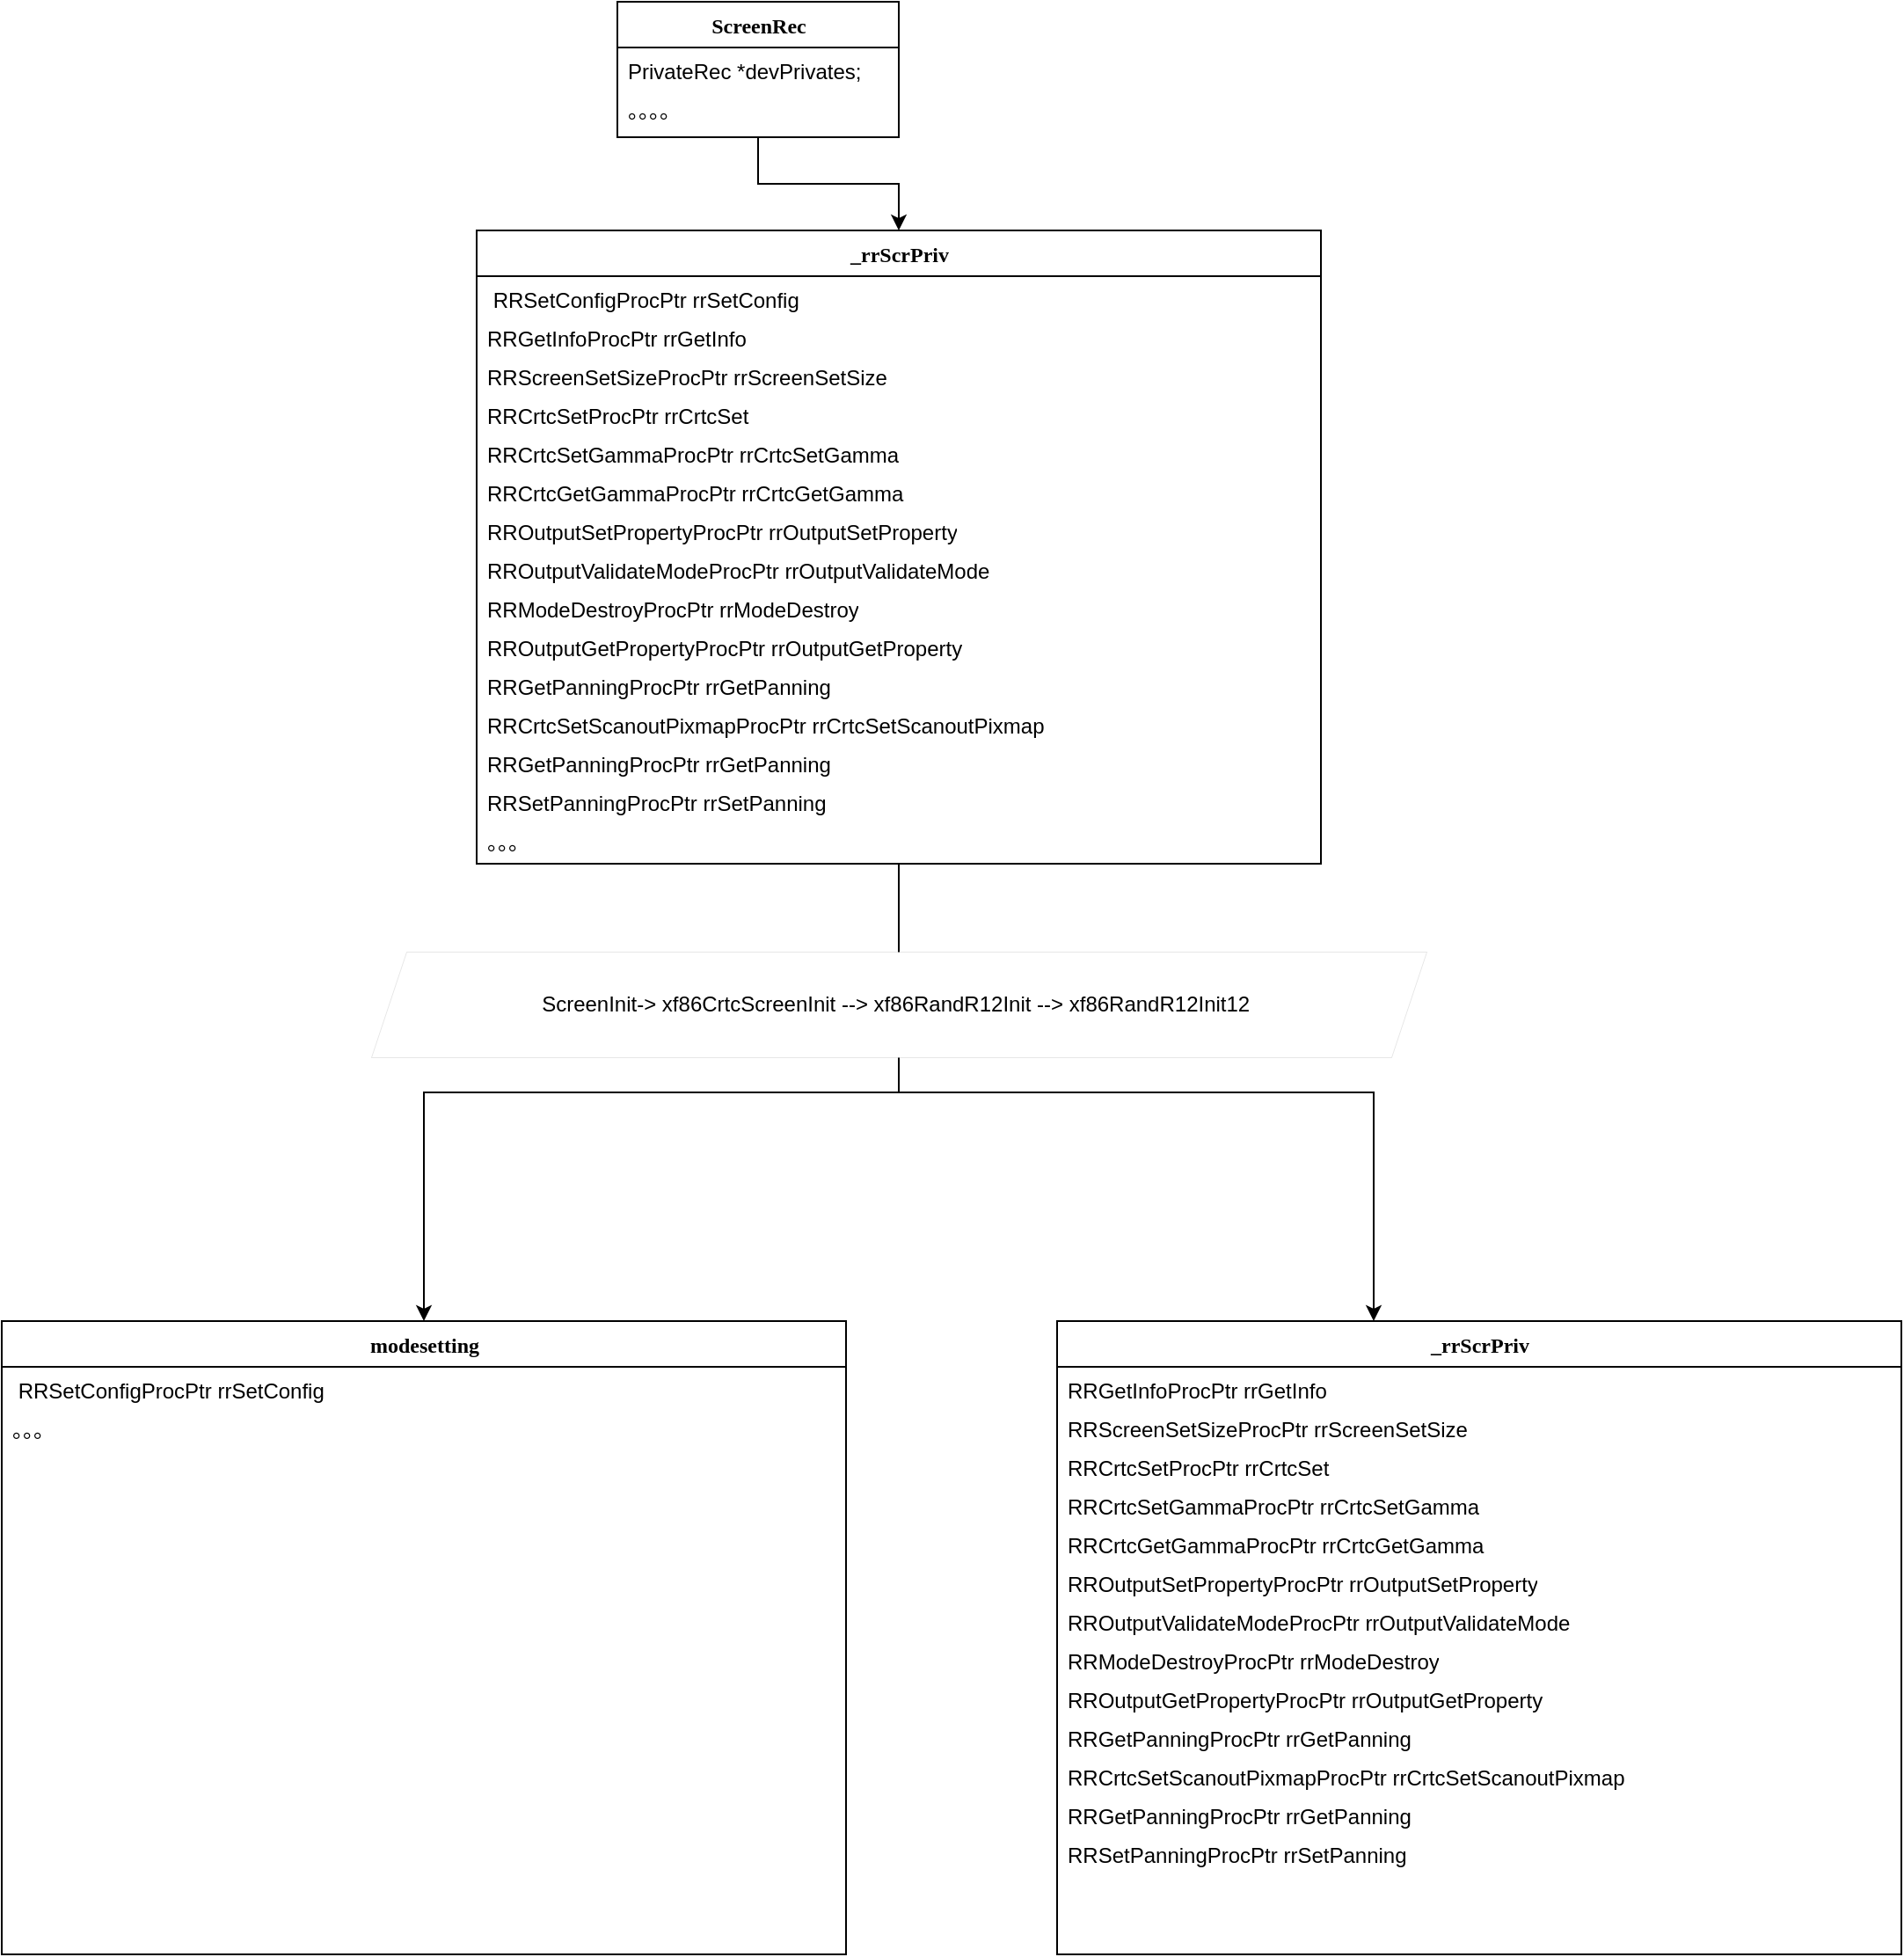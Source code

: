 <mxfile version="20.3.0" type="github">
  <diagram name="Page-1" id="9f46799a-70d6-7492-0946-bef42562c5a5">
    <mxGraphModel dx="1778" dy="2620" grid="1" gridSize="10" guides="1" tooltips="1" connect="1" arrows="1" fold="1" page="1" pageScale="2" pageWidth="1100" pageHeight="850" background="none" math="0" shadow="0">
      <root>
        <mxCell id="0" />
        <mxCell id="1" parent="0" />
        <mxCell id="ifsH5CPKWIjFdErkyUGp-15" value="" style="edgeStyle=orthogonalEdgeStyle;rounded=0;orthogonalLoop=1;jettySize=auto;html=1;" parent="1" source="78961159f06e98e8-17" target="ifsH5CPKWIjFdErkyUGp-12" edge="1">
          <mxGeometry relative="1" as="geometry" />
        </mxCell>
        <mxCell id="78961159f06e98e8-17" value="ScreenRec" style="swimlane;html=1;fontStyle=1;align=center;verticalAlign=top;childLayout=stackLayout;horizontal=1;startSize=26;horizontalStack=0;resizeParent=1;resizeLast=0;collapsible=1;marginBottom=0;swimlaneFillColor=#ffffff;rounded=0;shadow=0;comic=0;labelBackgroundColor=none;strokeWidth=1;fillColor=none;fontFamily=Verdana;fontSize=12" parent="1" vertex="1">
          <mxGeometry x="530" y="-1660" width="160" height="77" as="geometry">
            <mxRectangle x="90" y="83" width="100" height="30" as="alternateBounds" />
          </mxGeometry>
        </mxCell>
        <mxCell id="H6uiesWC6OOMEWxVu0ya-1" value="PrivateRec *devPrivates;" style="text;html=1;strokeColor=none;fillColor=none;align=left;verticalAlign=top;spacingLeft=4;spacingRight=4;whiteSpace=wrap;overflow=hidden;rotatable=0;points=[[0,0.5],[1,0.5]];portConstraint=eastwest;" parent="78961159f06e98e8-17" vertex="1">
          <mxGeometry y="26" width="160" height="22" as="geometry" />
        </mxCell>
        <mxCell id="H6uiesWC6OOMEWxVu0ya-2" value="。。。。" style="text;html=1;strokeColor=none;fillColor=none;align=left;verticalAlign=top;spacingLeft=4;spacingRight=4;whiteSpace=wrap;overflow=hidden;rotatable=0;points=[[0,0.5],[1,0.5]];portConstraint=eastwest;" parent="78961159f06e98e8-17" vertex="1">
          <mxGeometry y="48" width="160" height="22" as="geometry" />
        </mxCell>
        <mxCell id="eIq-5jb-f7xYE99UQsjY-32" value="" style="edgeStyle=orthogonalEdgeStyle;rounded=0;orthogonalLoop=1;jettySize=auto;html=1;" edge="1" parent="1" source="ifsH5CPKWIjFdErkyUGp-12" target="eIq-5jb-f7xYE99UQsjY-17">
          <mxGeometry relative="1" as="geometry">
            <Array as="points">
              <mxPoint x="690" y="-1040" />
              <mxPoint x="960" y="-1040" />
            </Array>
          </mxGeometry>
        </mxCell>
        <mxCell id="eIq-5jb-f7xYE99UQsjY-55" value="" style="edgeStyle=orthogonalEdgeStyle;rounded=0;orthogonalLoop=1;jettySize=auto;html=1;" edge="1" parent="1" source="ifsH5CPKWIjFdErkyUGp-12" target="eIq-5jb-f7xYE99UQsjY-39">
          <mxGeometry relative="1" as="geometry" />
        </mxCell>
        <mxCell id="ifsH5CPKWIjFdErkyUGp-12" value="_rrScrPriv" style="swimlane;html=1;fontStyle=1;align=center;verticalAlign=top;childLayout=stackLayout;horizontal=1;startSize=26;horizontalStack=0;resizeParent=1;resizeLast=0;collapsible=1;marginBottom=0;swimlaneFillColor=#ffffff;rounded=0;shadow=0;comic=0;labelBackgroundColor=none;strokeWidth=1;fillColor=none;fontFamily=Verdana;fontSize=12" parent="1" vertex="1">
          <mxGeometry x="450" y="-1530" width="480" height="360" as="geometry">
            <mxRectangle x="90" y="83" width="100" height="30" as="alternateBounds" />
          </mxGeometry>
        </mxCell>
        <mxCell id="ifsH5CPKWIjFdErkyUGp-13" value="&amp;nbsp;RRSetConfigProcPtr rrSetConfig" style="text;html=1;strokeColor=none;fillColor=none;align=left;verticalAlign=top;spacingLeft=4;spacingRight=4;whiteSpace=wrap;overflow=hidden;rotatable=0;points=[[0,0.5],[1,0.5]];portConstraint=eastwest;" parent="ifsH5CPKWIjFdErkyUGp-12" vertex="1">
          <mxGeometry y="26" width="480" height="22" as="geometry" />
        </mxCell>
        <mxCell id="ifsH5CPKWIjFdErkyUGp-18" value="RRGetInfoProcPtr rrGetInfo" style="text;html=1;strokeColor=none;fillColor=none;align=left;verticalAlign=top;spacingLeft=4;spacingRight=4;whiteSpace=wrap;overflow=hidden;rotatable=0;points=[[0,0.5],[1,0.5]];portConstraint=eastwest;" parent="ifsH5CPKWIjFdErkyUGp-12" vertex="1">
          <mxGeometry y="48" width="480" height="22" as="geometry" />
        </mxCell>
        <mxCell id="ifsH5CPKWIjFdErkyUGp-19" value="RRScreenSetSizeProcPtr rrScreenSetSize" style="text;html=1;strokeColor=none;fillColor=none;align=left;verticalAlign=top;spacingLeft=4;spacingRight=4;whiteSpace=wrap;overflow=hidden;rotatable=0;points=[[0,0.5],[1,0.5]];portConstraint=eastwest;" parent="ifsH5CPKWIjFdErkyUGp-12" vertex="1">
          <mxGeometry y="70" width="480" height="22" as="geometry" />
        </mxCell>
        <mxCell id="ifsH5CPKWIjFdErkyUGp-20" value="RRCrtcSetProcPtr rrCrtcSet" style="text;html=1;strokeColor=none;fillColor=none;align=left;verticalAlign=top;spacingLeft=4;spacingRight=4;whiteSpace=wrap;overflow=hidden;rotatable=0;points=[[0,0.5],[1,0.5]];portConstraint=eastwest;" parent="ifsH5CPKWIjFdErkyUGp-12" vertex="1">
          <mxGeometry y="92" width="480" height="22" as="geometry" />
        </mxCell>
        <mxCell id="ifsH5CPKWIjFdErkyUGp-21" value="RRCrtcSetGammaProcPtr rrCrtcSetGamma" style="text;html=1;strokeColor=none;fillColor=none;align=left;verticalAlign=top;spacingLeft=4;spacingRight=4;whiteSpace=wrap;overflow=hidden;rotatable=0;points=[[0,0.5],[1,0.5]];portConstraint=eastwest;" parent="ifsH5CPKWIjFdErkyUGp-12" vertex="1">
          <mxGeometry y="114" width="480" height="22" as="geometry" />
        </mxCell>
        <mxCell id="ifsH5CPKWIjFdErkyUGp-22" value="RRCrtcGetGammaProcPtr rrCrtcGetGamma" style="text;html=1;strokeColor=none;fillColor=none;align=left;verticalAlign=top;spacingLeft=4;spacingRight=4;whiteSpace=wrap;overflow=hidden;rotatable=0;points=[[0,0.5],[1,0.5]];portConstraint=eastwest;" parent="ifsH5CPKWIjFdErkyUGp-12" vertex="1">
          <mxGeometry y="136" width="480" height="22" as="geometry" />
        </mxCell>
        <mxCell id="ifsH5CPKWIjFdErkyUGp-23" value="RROutputSetPropertyProcPtr rrOutputSetProperty" style="text;html=1;strokeColor=none;fillColor=none;align=left;verticalAlign=top;spacingLeft=4;spacingRight=4;whiteSpace=wrap;overflow=hidden;rotatable=0;points=[[0,0.5],[1,0.5]];portConstraint=eastwest;" parent="ifsH5CPKWIjFdErkyUGp-12" vertex="1">
          <mxGeometry y="158" width="480" height="22" as="geometry" />
        </mxCell>
        <mxCell id="ifsH5CPKWIjFdErkyUGp-24" value="RROutputValidateModeProcPtr rrOutputValidateMode" style="text;html=1;strokeColor=none;fillColor=none;align=left;verticalAlign=top;spacingLeft=4;spacingRight=4;whiteSpace=wrap;overflow=hidden;rotatable=0;points=[[0,0.5],[1,0.5]];portConstraint=eastwest;" parent="ifsH5CPKWIjFdErkyUGp-12" vertex="1">
          <mxGeometry y="180" width="480" height="22" as="geometry" />
        </mxCell>
        <mxCell id="ifsH5CPKWIjFdErkyUGp-25" value="RRModeDestroyProcPtr rrModeDestroy" style="text;html=1;strokeColor=none;fillColor=none;align=left;verticalAlign=top;spacingLeft=4;spacingRight=4;whiteSpace=wrap;overflow=hidden;rotatable=0;points=[[0,0.5],[1,0.5]];portConstraint=eastwest;" parent="ifsH5CPKWIjFdErkyUGp-12" vertex="1">
          <mxGeometry y="202" width="480" height="22" as="geometry" />
        </mxCell>
        <mxCell id="ifsH5CPKWIjFdErkyUGp-26" value="RROutputGetPropertyProcPtr rrOutputGetProperty" style="text;html=1;strokeColor=none;fillColor=none;align=left;verticalAlign=top;spacingLeft=4;spacingRight=4;whiteSpace=wrap;overflow=hidden;rotatable=0;points=[[0,0.5],[1,0.5]];portConstraint=eastwest;" parent="ifsH5CPKWIjFdErkyUGp-12" vertex="1">
          <mxGeometry y="224" width="480" height="22" as="geometry" />
        </mxCell>
        <mxCell id="ifsH5CPKWIjFdErkyUGp-27" value="RRGetPanningProcPtr rrGetPanning" style="text;html=1;strokeColor=none;fillColor=none;align=left;verticalAlign=top;spacingLeft=4;spacingRight=4;whiteSpace=wrap;overflow=hidden;rotatable=0;points=[[0,0.5],[1,0.5]];portConstraint=eastwest;" parent="ifsH5CPKWIjFdErkyUGp-12" vertex="1">
          <mxGeometry y="246" width="480" height="22" as="geometry" />
        </mxCell>
        <mxCell id="ifsH5CPKWIjFdErkyUGp-28" value="RRCrtcSetScanoutPixmapProcPtr rrCrtcSetScanoutPixmap" style="text;html=1;strokeColor=none;fillColor=none;align=left;verticalAlign=top;spacingLeft=4;spacingRight=4;whiteSpace=wrap;overflow=hidden;rotatable=0;points=[[0,0.5],[1,0.5]];portConstraint=eastwest;" parent="ifsH5CPKWIjFdErkyUGp-12" vertex="1">
          <mxGeometry y="268" width="480" height="22" as="geometry" />
        </mxCell>
        <mxCell id="ifsH5CPKWIjFdErkyUGp-29" value="RRGetPanningProcPtr rrGetPanning" style="text;html=1;strokeColor=none;fillColor=none;align=left;verticalAlign=top;spacingLeft=4;spacingRight=4;whiteSpace=wrap;overflow=hidden;rotatable=0;points=[[0,0.5],[1,0.5]];portConstraint=eastwest;" parent="ifsH5CPKWIjFdErkyUGp-12" vertex="1">
          <mxGeometry y="290" width="480" height="22" as="geometry" />
        </mxCell>
        <mxCell id="eIq-5jb-f7xYE99UQsjY-33" value="RRSetPanningProcPtr rrSetPanning" style="text;html=1;strokeColor=none;fillColor=none;align=left;verticalAlign=top;spacingLeft=4;spacingRight=4;whiteSpace=wrap;overflow=hidden;rotatable=0;points=[[0,0.5],[1,0.5]];portConstraint=eastwest;" vertex="1" parent="ifsH5CPKWIjFdErkyUGp-12">
          <mxGeometry y="312" width="480" height="22" as="geometry" />
        </mxCell>
        <mxCell id="ifsH5CPKWIjFdErkyUGp-30" value="。。。" style="text;html=1;strokeColor=none;fillColor=none;align=left;verticalAlign=top;spacingLeft=4;spacingRight=4;whiteSpace=wrap;overflow=hidden;rotatable=0;points=[[0,0.5],[1,0.5]];portConstraint=eastwest;" parent="ifsH5CPKWIjFdErkyUGp-12" vertex="1">
          <mxGeometry y="334" width="480" height="22" as="geometry" />
        </mxCell>
        <mxCell id="eIq-5jb-f7xYE99UQsjY-17" value="_rrScrPriv" style="swimlane;html=1;fontStyle=1;align=center;verticalAlign=top;childLayout=stackLayout;horizontal=1;startSize=26;horizontalStack=0;resizeParent=1;resizeLast=0;collapsible=1;marginBottom=0;swimlaneFillColor=#ffffff;rounded=0;shadow=0;comic=0;labelBackgroundColor=none;strokeWidth=1;fillColor=none;fontFamily=Verdana;fontSize=12" vertex="1" parent="1">
          <mxGeometry x="780" y="-910" width="480" height="360" as="geometry">
            <mxRectangle x="90" y="83" width="100" height="30" as="alternateBounds" />
          </mxGeometry>
        </mxCell>
        <mxCell id="eIq-5jb-f7xYE99UQsjY-19" value="RRGetInfoProcPtr rrGetInfo" style="text;html=1;strokeColor=none;fillColor=none;align=left;verticalAlign=top;spacingLeft=4;spacingRight=4;whiteSpace=wrap;overflow=hidden;rotatable=0;points=[[0,0.5],[1,0.5]];portConstraint=eastwest;" vertex="1" parent="eIq-5jb-f7xYE99UQsjY-17">
          <mxGeometry y="26" width="480" height="22" as="geometry" />
        </mxCell>
        <mxCell id="eIq-5jb-f7xYE99UQsjY-20" value="RRScreenSetSizeProcPtr rrScreenSetSize" style="text;html=1;strokeColor=none;fillColor=none;align=left;verticalAlign=top;spacingLeft=4;spacingRight=4;whiteSpace=wrap;overflow=hidden;rotatable=0;points=[[0,0.5],[1,0.5]];portConstraint=eastwest;" vertex="1" parent="eIq-5jb-f7xYE99UQsjY-17">
          <mxGeometry y="48" width="480" height="22" as="geometry" />
        </mxCell>
        <mxCell id="eIq-5jb-f7xYE99UQsjY-21" value="RRCrtcSetProcPtr rrCrtcSet" style="text;html=1;strokeColor=none;fillColor=none;align=left;verticalAlign=top;spacingLeft=4;spacingRight=4;whiteSpace=wrap;overflow=hidden;rotatable=0;points=[[0,0.5],[1,0.5]];portConstraint=eastwest;" vertex="1" parent="eIq-5jb-f7xYE99UQsjY-17">
          <mxGeometry y="70" width="480" height="22" as="geometry" />
        </mxCell>
        <mxCell id="eIq-5jb-f7xYE99UQsjY-22" value="RRCrtcSetGammaProcPtr rrCrtcSetGamma" style="text;html=1;strokeColor=none;fillColor=none;align=left;verticalAlign=top;spacingLeft=4;spacingRight=4;whiteSpace=wrap;overflow=hidden;rotatable=0;points=[[0,0.5],[1,0.5]];portConstraint=eastwest;" vertex="1" parent="eIq-5jb-f7xYE99UQsjY-17">
          <mxGeometry y="92" width="480" height="22" as="geometry" />
        </mxCell>
        <mxCell id="eIq-5jb-f7xYE99UQsjY-23" value="RRCrtcGetGammaProcPtr rrCrtcGetGamma" style="text;html=1;strokeColor=none;fillColor=none;align=left;verticalAlign=top;spacingLeft=4;spacingRight=4;whiteSpace=wrap;overflow=hidden;rotatable=0;points=[[0,0.5],[1,0.5]];portConstraint=eastwest;" vertex="1" parent="eIq-5jb-f7xYE99UQsjY-17">
          <mxGeometry y="114" width="480" height="22" as="geometry" />
        </mxCell>
        <mxCell id="eIq-5jb-f7xYE99UQsjY-24" value="RROutputSetPropertyProcPtr rrOutputSetProperty" style="text;html=1;strokeColor=none;fillColor=none;align=left;verticalAlign=top;spacingLeft=4;spacingRight=4;whiteSpace=wrap;overflow=hidden;rotatable=0;points=[[0,0.5],[1,0.5]];portConstraint=eastwest;" vertex="1" parent="eIq-5jb-f7xYE99UQsjY-17">
          <mxGeometry y="136" width="480" height="22" as="geometry" />
        </mxCell>
        <mxCell id="eIq-5jb-f7xYE99UQsjY-25" value="RROutputValidateModeProcPtr rrOutputValidateMode" style="text;html=1;strokeColor=none;fillColor=none;align=left;verticalAlign=top;spacingLeft=4;spacingRight=4;whiteSpace=wrap;overflow=hidden;rotatable=0;points=[[0,0.5],[1,0.5]];portConstraint=eastwest;" vertex="1" parent="eIq-5jb-f7xYE99UQsjY-17">
          <mxGeometry y="158" width="480" height="22" as="geometry" />
        </mxCell>
        <mxCell id="eIq-5jb-f7xYE99UQsjY-26" value="RRModeDestroyProcPtr rrModeDestroy" style="text;html=1;strokeColor=none;fillColor=none;align=left;verticalAlign=top;spacingLeft=4;spacingRight=4;whiteSpace=wrap;overflow=hidden;rotatable=0;points=[[0,0.5],[1,0.5]];portConstraint=eastwest;" vertex="1" parent="eIq-5jb-f7xYE99UQsjY-17">
          <mxGeometry y="180" width="480" height="22" as="geometry" />
        </mxCell>
        <mxCell id="eIq-5jb-f7xYE99UQsjY-27" value="RROutputGetPropertyProcPtr rrOutputGetProperty" style="text;html=1;strokeColor=none;fillColor=none;align=left;verticalAlign=top;spacingLeft=4;spacingRight=4;whiteSpace=wrap;overflow=hidden;rotatable=0;points=[[0,0.5],[1,0.5]];portConstraint=eastwest;" vertex="1" parent="eIq-5jb-f7xYE99UQsjY-17">
          <mxGeometry y="202" width="480" height="22" as="geometry" />
        </mxCell>
        <mxCell id="eIq-5jb-f7xYE99UQsjY-28" value="RRGetPanningProcPtr rrGetPanning" style="text;html=1;strokeColor=none;fillColor=none;align=left;verticalAlign=top;spacingLeft=4;spacingRight=4;whiteSpace=wrap;overflow=hidden;rotatable=0;points=[[0,0.5],[1,0.5]];portConstraint=eastwest;" vertex="1" parent="eIq-5jb-f7xYE99UQsjY-17">
          <mxGeometry y="224" width="480" height="22" as="geometry" />
        </mxCell>
        <mxCell id="eIq-5jb-f7xYE99UQsjY-29" value="RRCrtcSetScanoutPixmapProcPtr rrCrtcSetScanoutPixmap" style="text;html=1;strokeColor=none;fillColor=none;align=left;verticalAlign=top;spacingLeft=4;spacingRight=4;whiteSpace=wrap;overflow=hidden;rotatable=0;points=[[0,0.5],[1,0.5]];portConstraint=eastwest;" vertex="1" parent="eIq-5jb-f7xYE99UQsjY-17">
          <mxGeometry y="246" width="480" height="22" as="geometry" />
        </mxCell>
        <mxCell id="eIq-5jb-f7xYE99UQsjY-30" value="RRGetPanningProcPtr rrGetPanning" style="text;html=1;strokeColor=none;fillColor=none;align=left;verticalAlign=top;spacingLeft=4;spacingRight=4;whiteSpace=wrap;overflow=hidden;rotatable=0;points=[[0,0.5],[1,0.5]];portConstraint=eastwest;" vertex="1" parent="eIq-5jb-f7xYE99UQsjY-17">
          <mxGeometry y="268" width="480" height="22" as="geometry" />
        </mxCell>
        <mxCell id="eIq-5jb-f7xYE99UQsjY-31" value="RRSetPanningProcPtr rrSetPanning" style="text;html=1;strokeColor=none;fillColor=none;align=left;verticalAlign=top;spacingLeft=4;spacingRight=4;whiteSpace=wrap;overflow=hidden;rotatable=0;points=[[0,0.5],[1,0.5]];portConstraint=eastwest;" vertex="1" parent="eIq-5jb-f7xYE99UQsjY-17">
          <mxGeometry y="290" width="480" height="22" as="geometry" />
        </mxCell>
        <mxCell id="eIq-5jb-f7xYE99UQsjY-34" value="ScreenInit-&amp;gt; xf86CrtcScreenInit --&amp;gt; xf86RandR12Init --&amp;gt; xf86RandR12Init12&amp;nbsp;" style="shape=parallelogram;perimeter=parallelogramPerimeter;whiteSpace=wrap;html=1;fixedSize=1;dashed=1;strokeWidth=0;" vertex="1" parent="1">
          <mxGeometry x="390" y="-1120" width="600" height="60" as="geometry" />
        </mxCell>
        <mxCell id="eIq-5jb-f7xYE99UQsjY-36" value="" style="edgeStyle=orthogonalEdgeStyle;rounded=0;orthogonalLoop=1;jettySize=auto;html=1;endArrow=none;" edge="1" parent="1" source="ifsH5CPKWIjFdErkyUGp-12" target="eIq-5jb-f7xYE99UQsjY-34">
          <mxGeometry relative="1" as="geometry">
            <mxPoint x="690" y="-1170" as="sourcePoint" />
            <mxPoint x="430" y="-990" as="targetPoint" />
          </mxGeometry>
        </mxCell>
        <mxCell id="eIq-5jb-f7xYE99UQsjY-39" value="modesetting" style="swimlane;html=1;fontStyle=1;align=center;verticalAlign=top;childLayout=stackLayout;horizontal=1;startSize=26;horizontalStack=0;resizeParent=1;resizeLast=0;collapsible=1;marginBottom=0;swimlaneFillColor=#ffffff;rounded=0;shadow=0;comic=0;labelBackgroundColor=none;strokeWidth=1;fillColor=none;fontFamily=Verdana;fontSize=12" vertex="1" parent="1">
          <mxGeometry x="180" y="-910" width="480" height="360" as="geometry">
            <mxRectangle x="90" y="83" width="100" height="30" as="alternateBounds" />
          </mxGeometry>
        </mxCell>
        <mxCell id="eIq-5jb-f7xYE99UQsjY-40" value="&amp;nbsp;RRSetConfigProcPtr rrSetConfig" style="text;html=1;strokeColor=none;fillColor=none;align=left;verticalAlign=top;spacingLeft=4;spacingRight=4;whiteSpace=wrap;overflow=hidden;rotatable=0;points=[[0,0.5],[1,0.5]];portConstraint=eastwest;" vertex="1" parent="eIq-5jb-f7xYE99UQsjY-39">
          <mxGeometry y="26" width="480" height="22" as="geometry" />
        </mxCell>
        <mxCell id="eIq-5jb-f7xYE99UQsjY-54" value="。。。" style="text;html=1;strokeColor=none;fillColor=none;align=left;verticalAlign=top;spacingLeft=4;spacingRight=4;whiteSpace=wrap;overflow=hidden;rotatable=0;points=[[0,0.5],[1,0.5]];portConstraint=eastwest;" vertex="1" parent="eIq-5jb-f7xYE99UQsjY-39">
          <mxGeometry y="48" width="480" height="22" as="geometry" />
        </mxCell>
      </root>
    </mxGraphModel>
  </diagram>
</mxfile>

